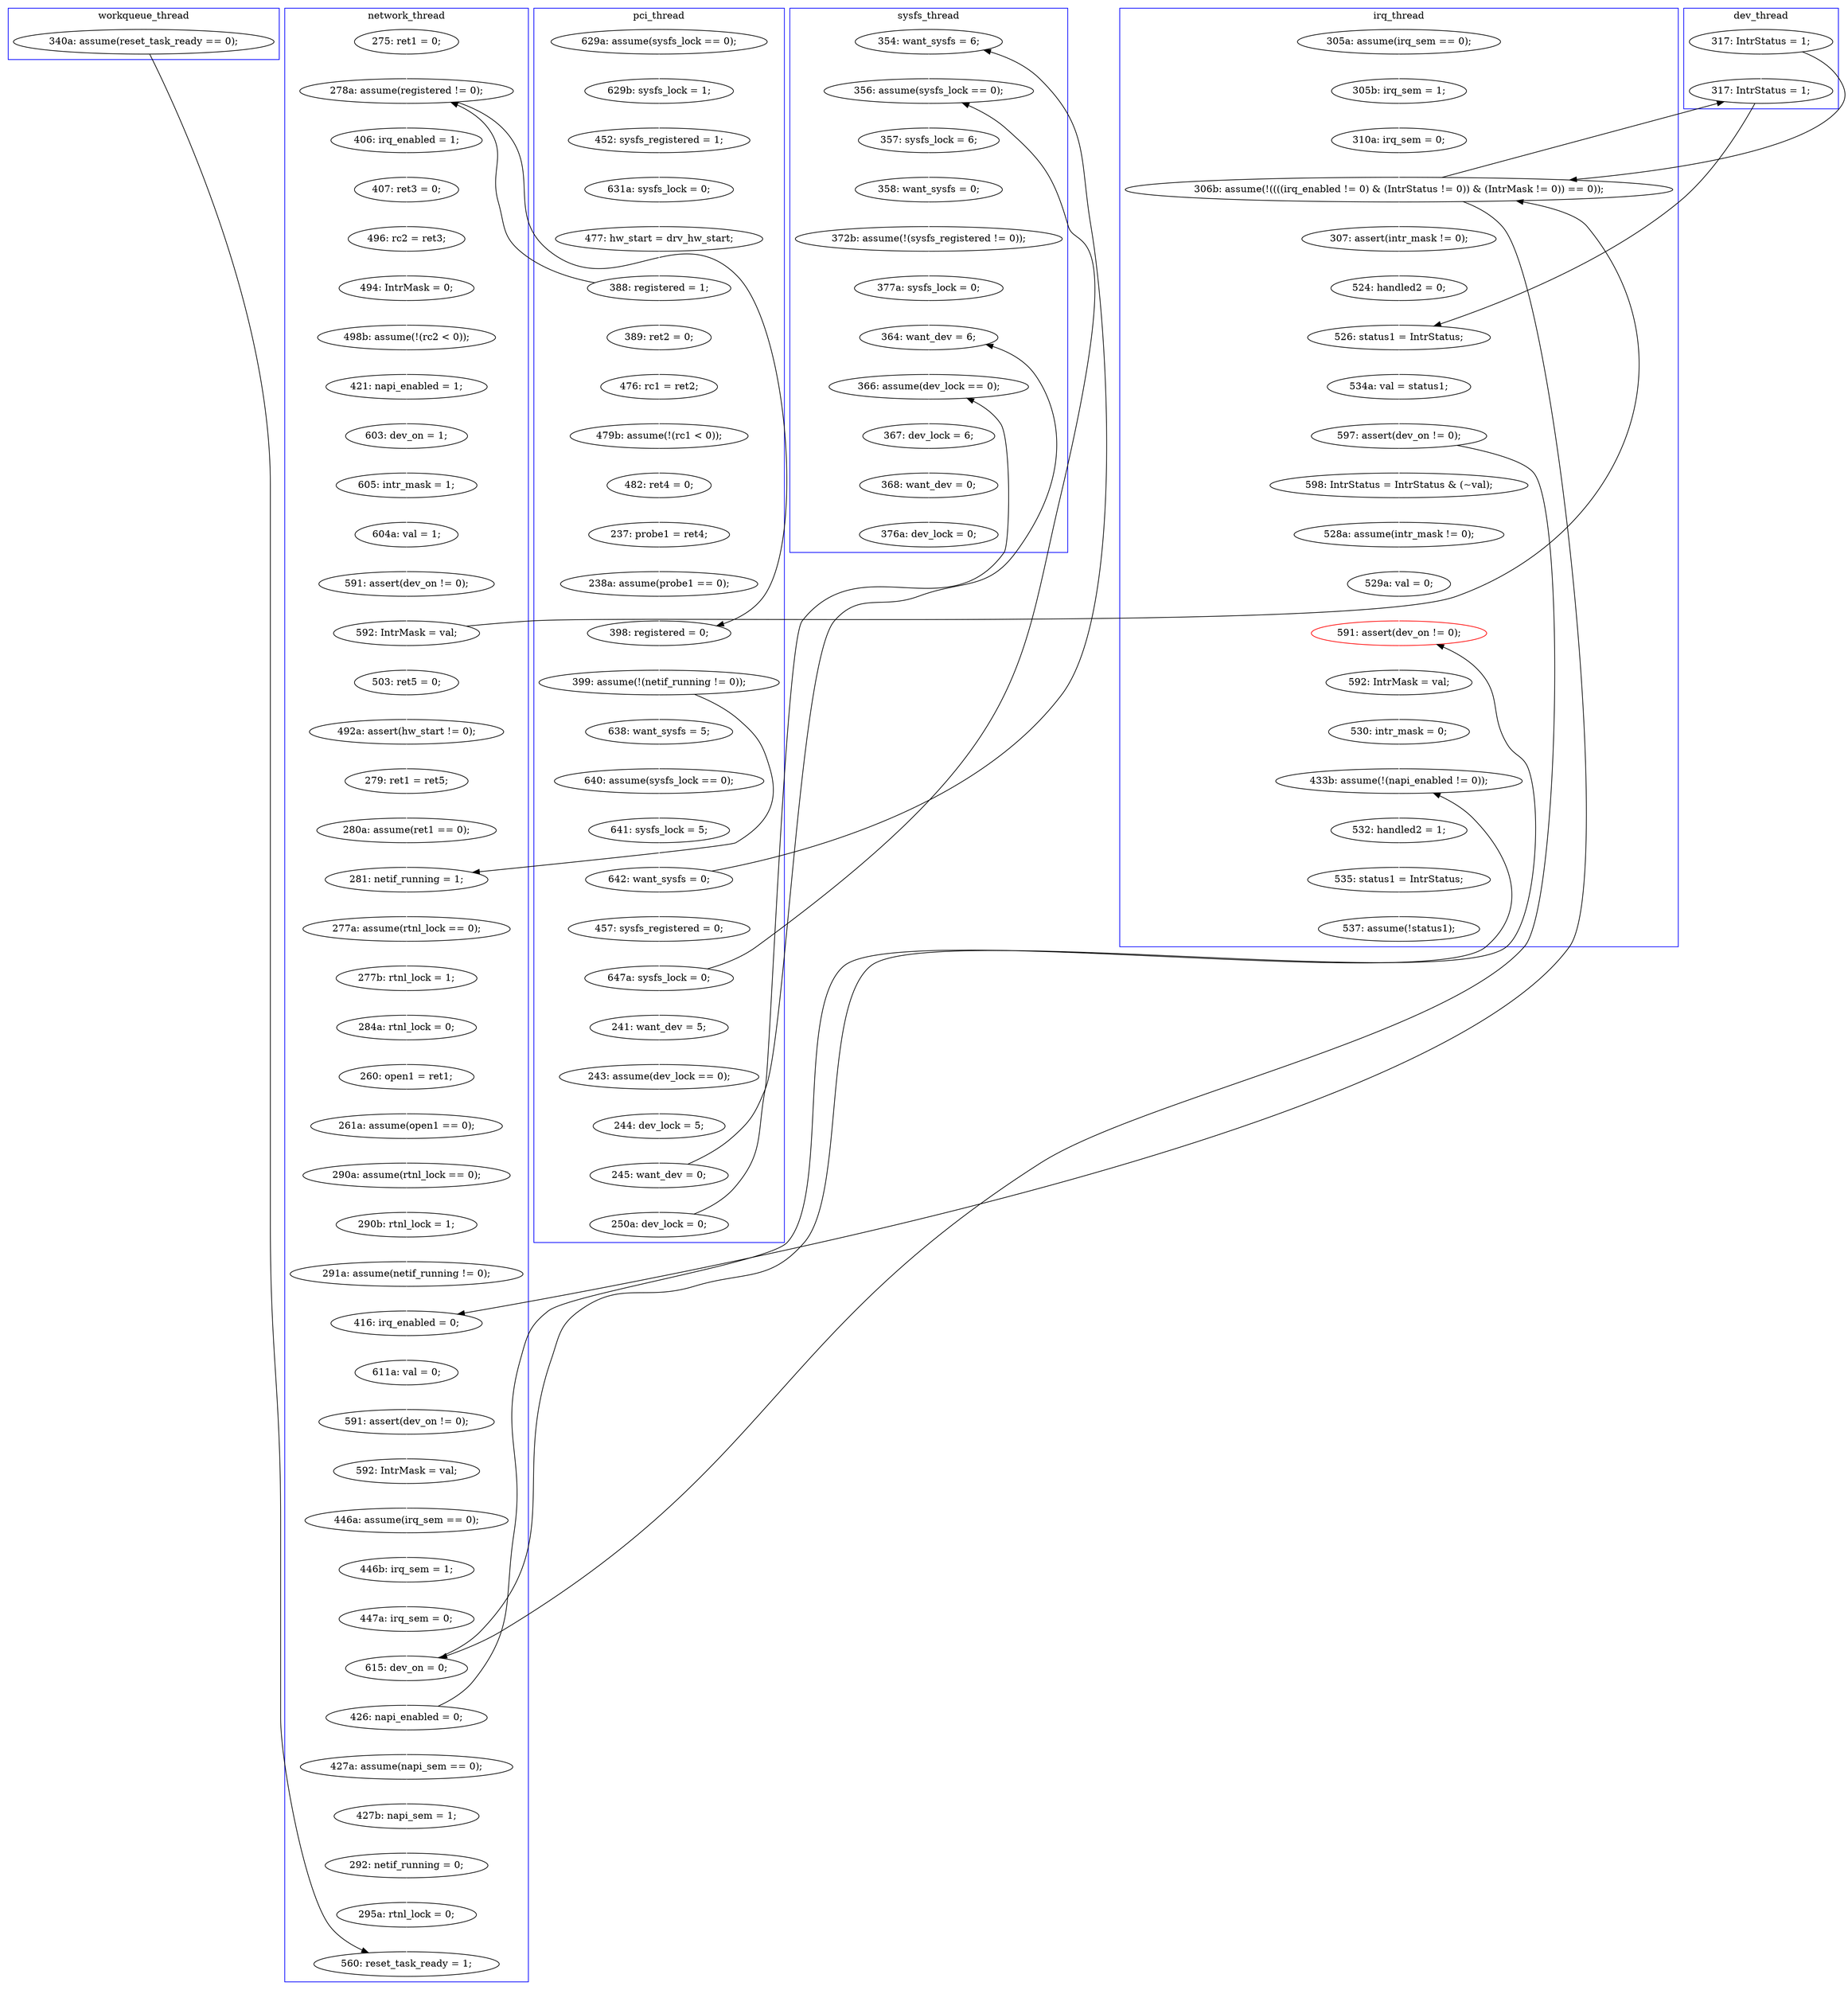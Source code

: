 digraph Counterexample {
	125 -> 126 [color = white, style = solid]
	204 -> 205 [color = white, style = solid]
	185 -> 187 [color = white, style = solid]
	53 -> 58 [color = black, style = solid, constraint = false]
	165 -> 166 [color = white, style = solid]
	193 -> 194 [color = white, style = solid]
	90 -> 105 [color = white, style = solid]
	127 -> 130 [color = white, style = solid]
	123 -> 124 [color = white, style = solid]
	196 -> 197 [color = black, style = solid, constraint = false]
	71 -> 72 [color = white, style = solid]
	244 -> 245 [color = white, style = solid]
	46 -> 48 [color = white, style = solid]
	144 -> 146 [color = black, style = solid, constraint = false]
	146 -> 151 [color = white, style = solid]
	221 -> 224 [color = white, style = solid]
	133 -> 134 [color = white, style = solid]
	122 -> 123 [color = white, style = solid]
	235 -> 241 [color = white, style = solid]
	172 -> 173 [color = white, style = solid]
	197 -> 198 [color = white, style = solid]
	56 -> 58 [color = white, style = solid]
	140 -> 146 [color = white, style = solid]
	196 -> 203 [color = white, style = solid]
	198 -> 213 [color = white, style = solid]
	91 -> 94 [color = white, style = solid]
	54 -> 68 [color = white, style = solid]
	147 -> 157 [color = black, style = solid, constraint = false]
	192 -> 193 [color = white, style = solid]
	108 -> 111 [color = white, style = solid]
	205 -> 208 [color = white, style = solid]
	170 -> 171 [color = white, style = solid]
	138 -> 139 [color = white, style = solid]
	151 -> 156 [color = white, style = solid]
	208 -> 209 [color = white, style = solid]
	81 -> 83 [color = white, style = solid]
	102 -> 109 [color = white, style = solid]
	188 -> 192 [color = white, style = solid]
	130 -> 133 [color = white, style = solid]
	166 -> 197 [color = white, style = solid]
	94 -> 98 [color = white, style = solid]
	77 -> 80 [color = white, style = solid]
	238 -> 242 [color = white, style = solid]
	53 -> 54 [color = white, style = solid]
	181 -> 185 [color = white, style = solid]
	105 -> 107 [color = white, style = solid]
	73 -> 74 [color = white, style = solid]
	176 -> 181 [color = white, style = solid]
	232 -> 234 [color = white, style = solid]
	98 -> 100 [color = white, style = solid]
	157 -> 159 [color = white, style = solid]
	203 -> 232 [color = black, style = solid, constraint = false]
	161 -> 162 [color = white, style = solid]
	134 -> 176 [color = white, style = solid]
	40 -> 215 [color = black, style = solid, constraint = false]
	114 -> 171 [color = black, style = solid, constraint = false]
	111 -> 113 [color = white, style = solid]
	173 -> 175 [color = white, style = solid]
	48 -> 53 [color = white, style = solid]
	58 -> 91 [color = black, style = solid, constraint = false]
	156 -> 157 [color = white, style = solid]
	118 -> 119 [color = white, style = solid]
	34 -> 44 [color = white, style = solid]
	100 -> 101 [color = white, style = solid]
	213 -> 232 [color = white, style = solid]
	83 -> 90 [color = white, style = solid]
	144 -> 147 [color = white, style = solid]
	227 -> 242 [color = black, style = solid, constraint = false]
	126 -> 127 [color = white, style = solid]
	80 -> 91 [color = white, style = solid]
	114 -> 221 [color = white, style = solid]
	171 -> 172 [color = white, style = solid]
	102 -> 170 [color = black, style = solid, constraint = false]
	162 -> 165 [color = white, style = solid]
	161 -> 196 [color = black, style = solid, constraint = false]
	109 -> 114 [color = white, style = solid]
	237 -> 238 [color = white, style = solid]
	146 -> 181 [color = black, style = solid, constraint = false]
	107 -> 108 [color = white, style = solid]
	243 -> 244 [color = white, style = solid]
	209 -> 215 [color = white, style = solid]
	146 -> 147 [color = black, style = solid, constraint = false]
	101 -> 102 [color = white, style = solid]
	226 -> 238 [color = black, style = solid, constraint = false]
	94 -> 123 [color = black, style = solid, constraint = false]
	234 -> 235 [color = white, style = solid]
	159 -> 161 [color = white, style = solid]
	117 -> 118 [color = white, style = solid]
	74 -> 75 [color = white, style = solid]
	187 -> 188 [color = white, style = solid]
	44 -> 46 [color = white, style = solid]
	119 -> 122 [color = white, style = solid]
	224 -> 225 [color = white, style = solid]
	194 -> 196 [color = white, style = solid]
	113 -> 146 [color = black, style = solid, constraint = false]
	113 -> 117 [color = white, style = solid]
	58 -> 73 [color = white, style = solid]
	72 -> 77 [color = white, style = solid]
	225 -> 226 [color = white, style = solid]
	68 -> 71 [color = white, style = solid]
	124 -> 125 [color = white, style = solid]
	175 -> 237 [color = white, style = solid]
	75 -> 81 [color = white, style = solid]
	226 -> 227 [color = white, style = solid]
	33 -> 34 [color = white, style = solid]
	139 -> 140 [color = white, style = solid]
	242 -> 243 [color = white, style = solid]
	203 -> 204 [color = white, style = solid]
	subgraph cluster7 {
		label = dev_thread
		color = blue
		147  [label = "317: IntrStatus = 1;"]
		144  [label = "317: IntrStatus = 1;"]
	}
	subgraph cluster6 {
		label = sysfs_thread
		color = blue
		173  [label = "358: want_sysfs = 0;"]
		242  [label = "366: assume(dev_lock == 0);"]
		172  [label = "357: sysfs_lock = 6;"]
		244  [label = "368: want_dev = 0;"]
		238  [label = "364: want_dev = 6;"]
		171  [label = "356: assume(sysfs_lock == 0);"]
		245  [label = "376a: dev_lock = 0;"]
		170  [label = "354: want_sysfs = 6;"]
		243  [label = "367: dev_lock = 6;"]
		175  [label = "372b: assume(!(sysfs_registered != 0));"]
		237  [label = "377a: sysfs_lock = 0;"]
	}
	subgraph cluster3 {
		label = irq_thread
		color = blue
		235  [label = "535: status1 = IntrStatus;"]
		234  [label = "532: handled2 = 1;"]
		139  [label = "305b: irq_sem = 1;"]
		140  [label = "310a: irq_sem = 0;"]
		232  [label = "433b: assume(!(napi_enabled != 0));"]
		213  [label = "530: intr_mask = 0;"]
		198  [label = "592: IntrMask = val;"]
		157  [label = "526: status1 = IntrStatus;"]
		197  [label = "591: assert(dev_on != 0);", color = red]
		166  [label = "529a: val = 0;"]
		159  [label = "534a: val = status1;"]
		156  [label = "524: handled2 = 0;"]
		241  [label = "537: assume(!status1);"]
		138  [label = "305a: assume(irq_sem == 0);"]
		161  [label = "597: assert(dev_on != 0);"]
		151  [label = "307: assert(intr_mask != 0);"]
		165  [label = "528a: assume(intr_mask != 0);"]
		146  [label = "306b: assume(!((((irq_enabled != 0) & (IntrStatus != 0)) & (IntrMask != 0)) == 0));"]
		162  [label = "598: IntrStatus = IntrStatus & (~val);"]
	}
	subgraph cluster1 {
		label = pci_thread
		color = blue
		224  [label = "243: assume(dev_lock == 0);"]
		77  [label = "237: probe1 = ret4;"]
		221  [label = "241: want_dev = 5;"]
		68  [label = "476: rc1 = ret2;"]
		225  [label = "244: dev_lock = 5;"]
		102  [label = "642: want_sysfs = 0;"]
		72  [label = "482: ret4 = 0;"]
		91  [label = "398: registered = 0;"]
		34  [label = "629b: sysfs_lock = 1;"]
		114  [label = "647a: sysfs_lock = 0;"]
		53  [label = "388: registered = 1;"]
		101  [label = "641: sysfs_lock = 5;"]
		44  [label = "452: sysfs_registered = 1;"]
		226  [label = "245: want_dev = 0;"]
		227  [label = "250a: dev_lock = 0;"]
		46  [label = "631a: sysfs_lock = 0;"]
		48  [label = "477: hw_start = drv_hw_start;"]
		100  [label = "640: assume(sysfs_lock == 0);"]
		33  [label = "629a: assume(sysfs_lock == 0);"]
		54  [label = "389: ret2 = 0;"]
		71  [label = "479b: assume(!(rc1 < 0));"]
		109  [label = "457: sysfs_registered = 0;"]
		94  [label = "399: assume(!(netif_running != 0));"]
		80  [label = "238a: assume(probe1 == 0);"]
		98  [label = "638: want_sysfs = 5;"]
	}
	subgraph cluster2 {
		label = network_thread
		color = blue
		193  [label = "446b: irq_sem = 1;"]
		74  [label = "407: ret3 = 0;"]
		203  [label = "426: napi_enabled = 0;"]
		192  [label = "446a: assume(irq_sem == 0);"]
		205  [label = "427b: napi_sem = 1;"]
		124  [label = "277a: assume(rtnl_lock == 0);"]
		90  [label = "421: napi_enabled = 1;"]
		208  [label = "292: netif_running = 0;"]
		188  [label = "592: IntrMask = val;"]
		119  [label = "279: ret1 = ret5;"]
		126  [label = "284a: rtnl_lock = 0;"]
		133  [label = "290a: assume(rtnl_lock == 0);"]
		81  [label = "494: IntrMask = 0;"]
		196  [label = "615: dev_on = 0;"]
		56  [label = "275: ret1 = 0;"]
		83  [label = "498b: assume(!(rc2 < 0));"]
		105  [label = "603: dev_on = 1;"]
		122  [label = "280a: assume(ret1 == 0);"]
		58  [label = "278a: assume(registered != 0);"]
		113  [label = "592: IntrMask = val;"]
		107  [label = "605: intr_mask = 1;"]
		123  [label = "281: netif_running = 1;"]
		111  [label = "591: assert(dev_on != 0);"]
		117  [label = "503: ret5 = 0;"]
		187  [label = "591: assert(dev_on != 0);"]
		125  [label = "277b: rtnl_lock = 1;"]
		176  [label = "291a: assume(netif_running != 0);"]
		118  [label = "492a: assert(hw_start != 0);"]
		75  [label = "496: rc2 = ret3;"]
		194  [label = "447a: irq_sem = 0;"]
		209  [label = "295a: rtnl_lock = 0;"]
		181  [label = "416: irq_enabled = 0;"]
		130  [label = "261a: assume(open1 == 0);"]
		73  [label = "406: irq_enabled = 1;"]
		134  [label = "290b: rtnl_lock = 1;"]
		127  [label = "260: open1 = ret1;"]
		185  [label = "611a: val = 0;"]
		108  [label = "604a: val = 1;"]
		215  [label = "560: reset_task_ready = 1;"]
		204  [label = "427a: assume(napi_sem == 0);"]
	}
	subgraph cluster5 {
		label = workqueue_thread
		color = blue
		40  [label = "340a: assume(reset_task_ready == 0);"]
	}
}